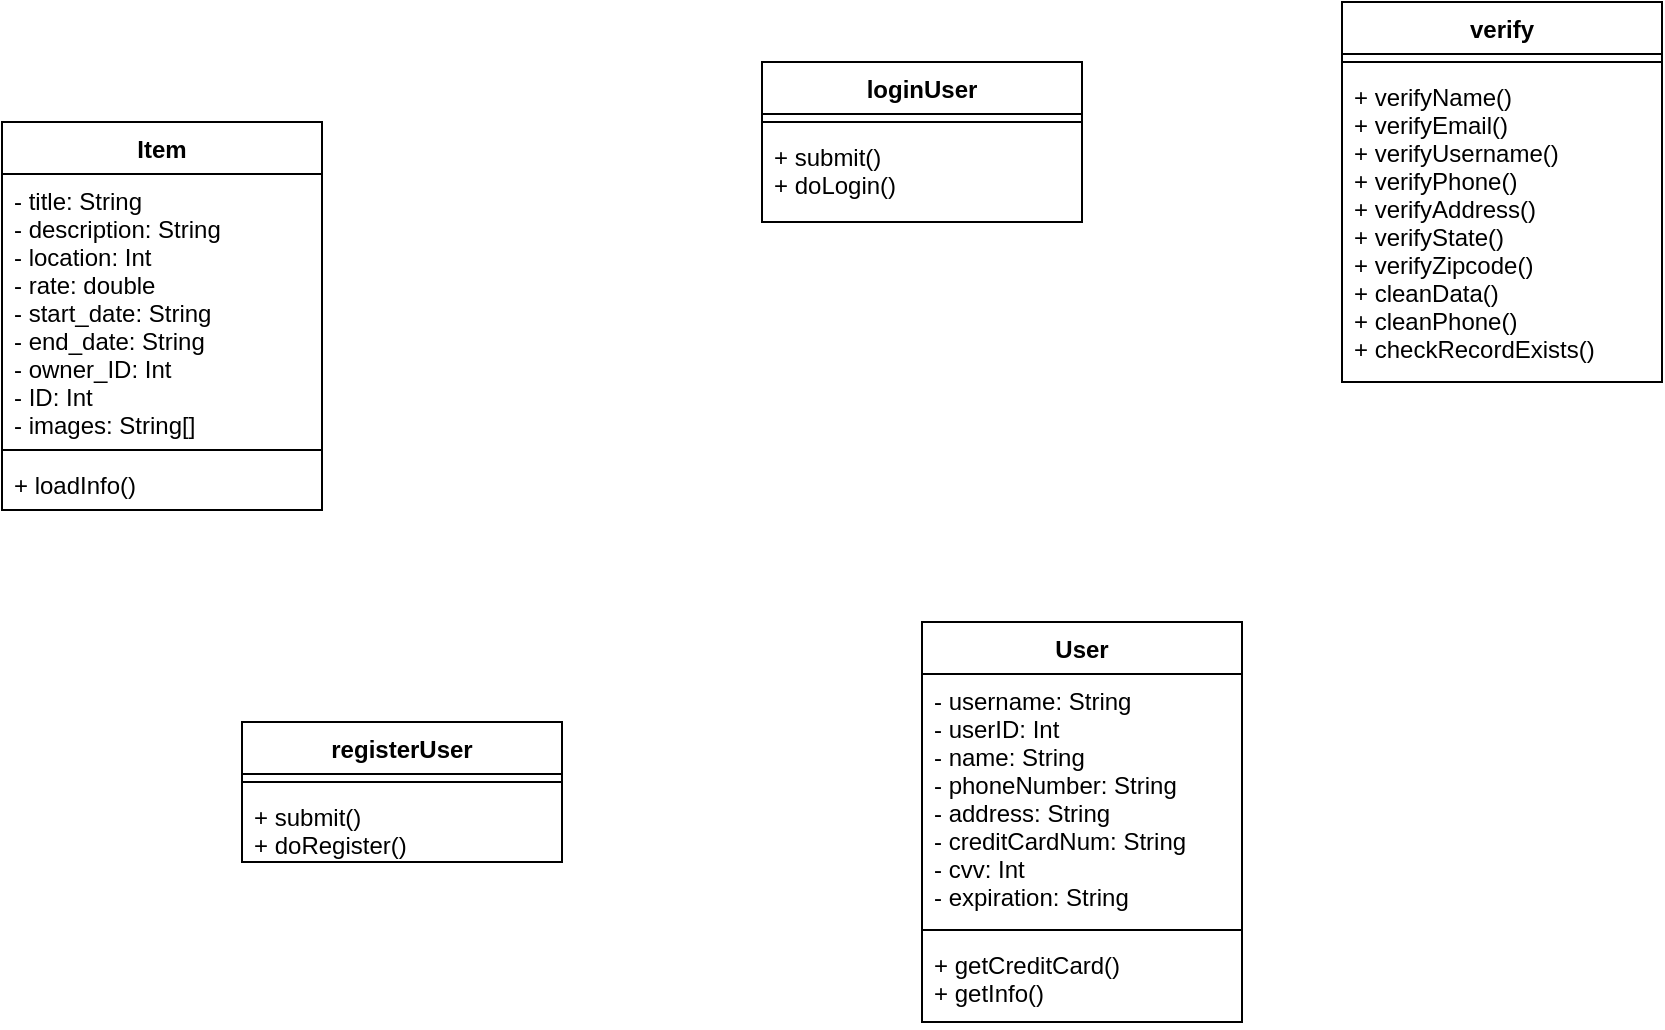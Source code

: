 <mxfile version="12.7.2" type="github"><diagram id="C5RBs43oDa-KdzZeNtuy" name="Page-1"><mxGraphModel dx="1186" dy="713" grid="1" gridSize="10" guides="1" tooltips="1" connect="1" arrows="1" fold="1" page="1" pageScale="1" pageWidth="1700" pageHeight="1100" math="0" shadow="0"><root><mxCell id="WIyWlLk6GJQsqaUBKTNV-0"/><mxCell id="WIyWlLk6GJQsqaUBKTNV-1" parent="WIyWlLk6GJQsqaUBKTNV-0"/><mxCell id="RfBFM13m3u1WeMIUBJcM-0" value="Item" style="swimlane;fontStyle=1;align=center;verticalAlign=top;childLayout=stackLayout;horizontal=1;startSize=26;horizontalStack=0;resizeParent=1;resizeParentMax=0;resizeLast=0;collapsible=1;marginBottom=0;" vertex="1" parent="WIyWlLk6GJQsqaUBKTNV-1"><mxGeometry x="70" y="190" width="160" height="194" as="geometry"/></mxCell><mxCell id="RfBFM13m3u1WeMIUBJcM-1" value="- title: String&#xa;- description: String&#xa;- location: Int&#xa;- rate: double&#xa;- start_date: String&#xa;- end_date: String&#xa;- owner_ID: Int&#xa;- ID: Int&#xa;- images: String[]&#xa;&#xa;&#xa;&#xa;" style="text;strokeColor=none;fillColor=none;align=left;verticalAlign=top;spacingLeft=4;spacingRight=4;overflow=hidden;rotatable=0;points=[[0,0.5],[1,0.5]];portConstraint=eastwest;" vertex="1" parent="RfBFM13m3u1WeMIUBJcM-0"><mxGeometry y="26" width="160" height="134" as="geometry"/></mxCell><mxCell id="RfBFM13m3u1WeMIUBJcM-2" value="" style="line;strokeWidth=1;fillColor=none;align=left;verticalAlign=middle;spacingTop=-1;spacingLeft=3;spacingRight=3;rotatable=0;labelPosition=right;points=[];portConstraint=eastwest;" vertex="1" parent="RfBFM13m3u1WeMIUBJcM-0"><mxGeometry y="160" width="160" height="8" as="geometry"/></mxCell><mxCell id="RfBFM13m3u1WeMIUBJcM-3" value="+ loadInfo()" style="text;strokeColor=none;fillColor=none;align=left;verticalAlign=top;spacingLeft=4;spacingRight=4;overflow=hidden;rotatable=0;points=[[0,0.5],[1,0.5]];portConstraint=eastwest;" vertex="1" parent="RfBFM13m3u1WeMIUBJcM-0"><mxGeometry y="168" width="160" height="26" as="geometry"/></mxCell><mxCell id="RfBFM13m3u1WeMIUBJcM-8" value="User" style="swimlane;fontStyle=1;align=center;verticalAlign=top;childLayout=stackLayout;horizontal=1;startSize=26;horizontalStack=0;resizeParent=1;resizeParentMax=0;resizeLast=0;collapsible=1;marginBottom=0;" vertex="1" parent="WIyWlLk6GJQsqaUBKTNV-1"><mxGeometry x="530" y="440" width="160" height="200" as="geometry"/></mxCell><mxCell id="RfBFM13m3u1WeMIUBJcM-9" value="- username: String&#xa;- userID: Int&#xa;- name: String&#xa;- phoneNumber: String&#xa;- address: String&#xa;- creditCardNum: String&#xa;- cvv: Int&#xa;- expiration: String" style="text;strokeColor=none;fillColor=none;align=left;verticalAlign=top;spacingLeft=4;spacingRight=4;overflow=hidden;rotatable=0;points=[[0,0.5],[1,0.5]];portConstraint=eastwest;" vertex="1" parent="RfBFM13m3u1WeMIUBJcM-8"><mxGeometry y="26" width="160" height="124" as="geometry"/></mxCell><mxCell id="RfBFM13m3u1WeMIUBJcM-10" value="" style="line;strokeWidth=1;fillColor=none;align=left;verticalAlign=middle;spacingTop=-1;spacingLeft=3;spacingRight=3;rotatable=0;labelPosition=right;points=[];portConstraint=eastwest;" vertex="1" parent="RfBFM13m3u1WeMIUBJcM-8"><mxGeometry y="150" width="160" height="8" as="geometry"/></mxCell><mxCell id="RfBFM13m3u1WeMIUBJcM-11" value="+ getCreditCard()&#xa;+ getInfo()" style="text;strokeColor=none;fillColor=none;align=left;verticalAlign=top;spacingLeft=4;spacingRight=4;overflow=hidden;rotatable=0;points=[[0,0.5],[1,0.5]];portConstraint=eastwest;" vertex="1" parent="RfBFM13m3u1WeMIUBJcM-8"><mxGeometry y="158" width="160" height="42" as="geometry"/></mxCell><mxCell id="RfBFM13m3u1WeMIUBJcM-26" value="loginUser" style="swimlane;fontStyle=1;align=center;verticalAlign=top;childLayout=stackLayout;horizontal=1;startSize=26;horizontalStack=0;resizeParent=1;resizeParentMax=0;resizeLast=0;collapsible=1;marginBottom=0;" vertex="1" parent="WIyWlLk6GJQsqaUBKTNV-1"><mxGeometry x="450" y="160" width="160" height="80" as="geometry"/></mxCell><mxCell id="RfBFM13m3u1WeMIUBJcM-28" value="" style="line;strokeWidth=1;fillColor=none;align=left;verticalAlign=middle;spacingTop=-1;spacingLeft=3;spacingRight=3;rotatable=0;labelPosition=right;points=[];portConstraint=eastwest;" vertex="1" parent="RfBFM13m3u1WeMIUBJcM-26"><mxGeometry y="26" width="160" height="8" as="geometry"/></mxCell><mxCell id="RfBFM13m3u1WeMIUBJcM-29" value="+ submit()&#xa;+ doLogin()" style="text;strokeColor=none;fillColor=none;align=left;verticalAlign=top;spacingLeft=4;spacingRight=4;overflow=hidden;rotatable=0;points=[[0,0.5],[1,0.5]];portConstraint=eastwest;" vertex="1" parent="RfBFM13m3u1WeMIUBJcM-26"><mxGeometry y="34" width="160" height="46" as="geometry"/></mxCell><mxCell id="RfBFM13m3u1WeMIUBJcM-34" value="registerUser" style="swimlane;fontStyle=1;align=center;verticalAlign=top;childLayout=stackLayout;horizontal=1;startSize=26;horizontalStack=0;resizeParent=1;resizeParentMax=0;resizeLast=0;collapsible=1;marginBottom=0;" vertex="1" parent="WIyWlLk6GJQsqaUBKTNV-1"><mxGeometry x="190" y="490" width="160" height="70" as="geometry"/></mxCell><mxCell id="RfBFM13m3u1WeMIUBJcM-36" value="" style="line;strokeWidth=1;fillColor=none;align=left;verticalAlign=middle;spacingTop=-1;spacingLeft=3;spacingRight=3;rotatable=0;labelPosition=right;points=[];portConstraint=eastwest;" vertex="1" parent="RfBFM13m3u1WeMIUBJcM-34"><mxGeometry y="26" width="160" height="8" as="geometry"/></mxCell><mxCell id="RfBFM13m3u1WeMIUBJcM-37" value="+ submit()&#xa;+ doRegister()" style="text;strokeColor=none;fillColor=none;align=left;verticalAlign=top;spacingLeft=4;spacingRight=4;overflow=hidden;rotatable=0;points=[[0,0.5],[1,0.5]];portConstraint=eastwest;" vertex="1" parent="RfBFM13m3u1WeMIUBJcM-34"><mxGeometry y="34" width="160" height="36" as="geometry"/></mxCell><mxCell id="RfBFM13m3u1WeMIUBJcM-42" value="verify" style="swimlane;fontStyle=1;align=center;verticalAlign=top;childLayout=stackLayout;horizontal=1;startSize=26;horizontalStack=0;resizeParent=1;resizeParentMax=0;resizeLast=0;collapsible=1;marginBottom=0;" vertex="1" parent="WIyWlLk6GJQsqaUBKTNV-1"><mxGeometry x="740" y="130" width="160" height="190" as="geometry"/></mxCell><mxCell id="RfBFM13m3u1WeMIUBJcM-44" value="" style="line;strokeWidth=1;fillColor=none;align=left;verticalAlign=middle;spacingTop=-1;spacingLeft=3;spacingRight=3;rotatable=0;labelPosition=right;points=[];portConstraint=eastwest;" vertex="1" parent="RfBFM13m3u1WeMIUBJcM-42"><mxGeometry y="26" width="160" height="8" as="geometry"/></mxCell><mxCell id="RfBFM13m3u1WeMIUBJcM-45" value="+ verifyName()&#xa;+ verifyEmail()&#xa;+ verifyUsername()&#xa;+ verifyPhone()&#xa;+ verifyAddress()&#xa;+ verifyState()&#xa;+ verifyZipcode()&#xa;+ cleanData()&#xa;+ cleanPhone()&#xa;+ checkRecordExists()" style="text;strokeColor=none;fillColor=none;align=left;verticalAlign=top;spacingLeft=4;spacingRight=4;overflow=hidden;rotatable=0;points=[[0,0.5],[1,0.5]];portConstraint=eastwest;" vertex="1" parent="RfBFM13m3u1WeMIUBJcM-42"><mxGeometry y="34" width="160" height="156" as="geometry"/></mxCell></root></mxGraphModel></diagram></mxfile>